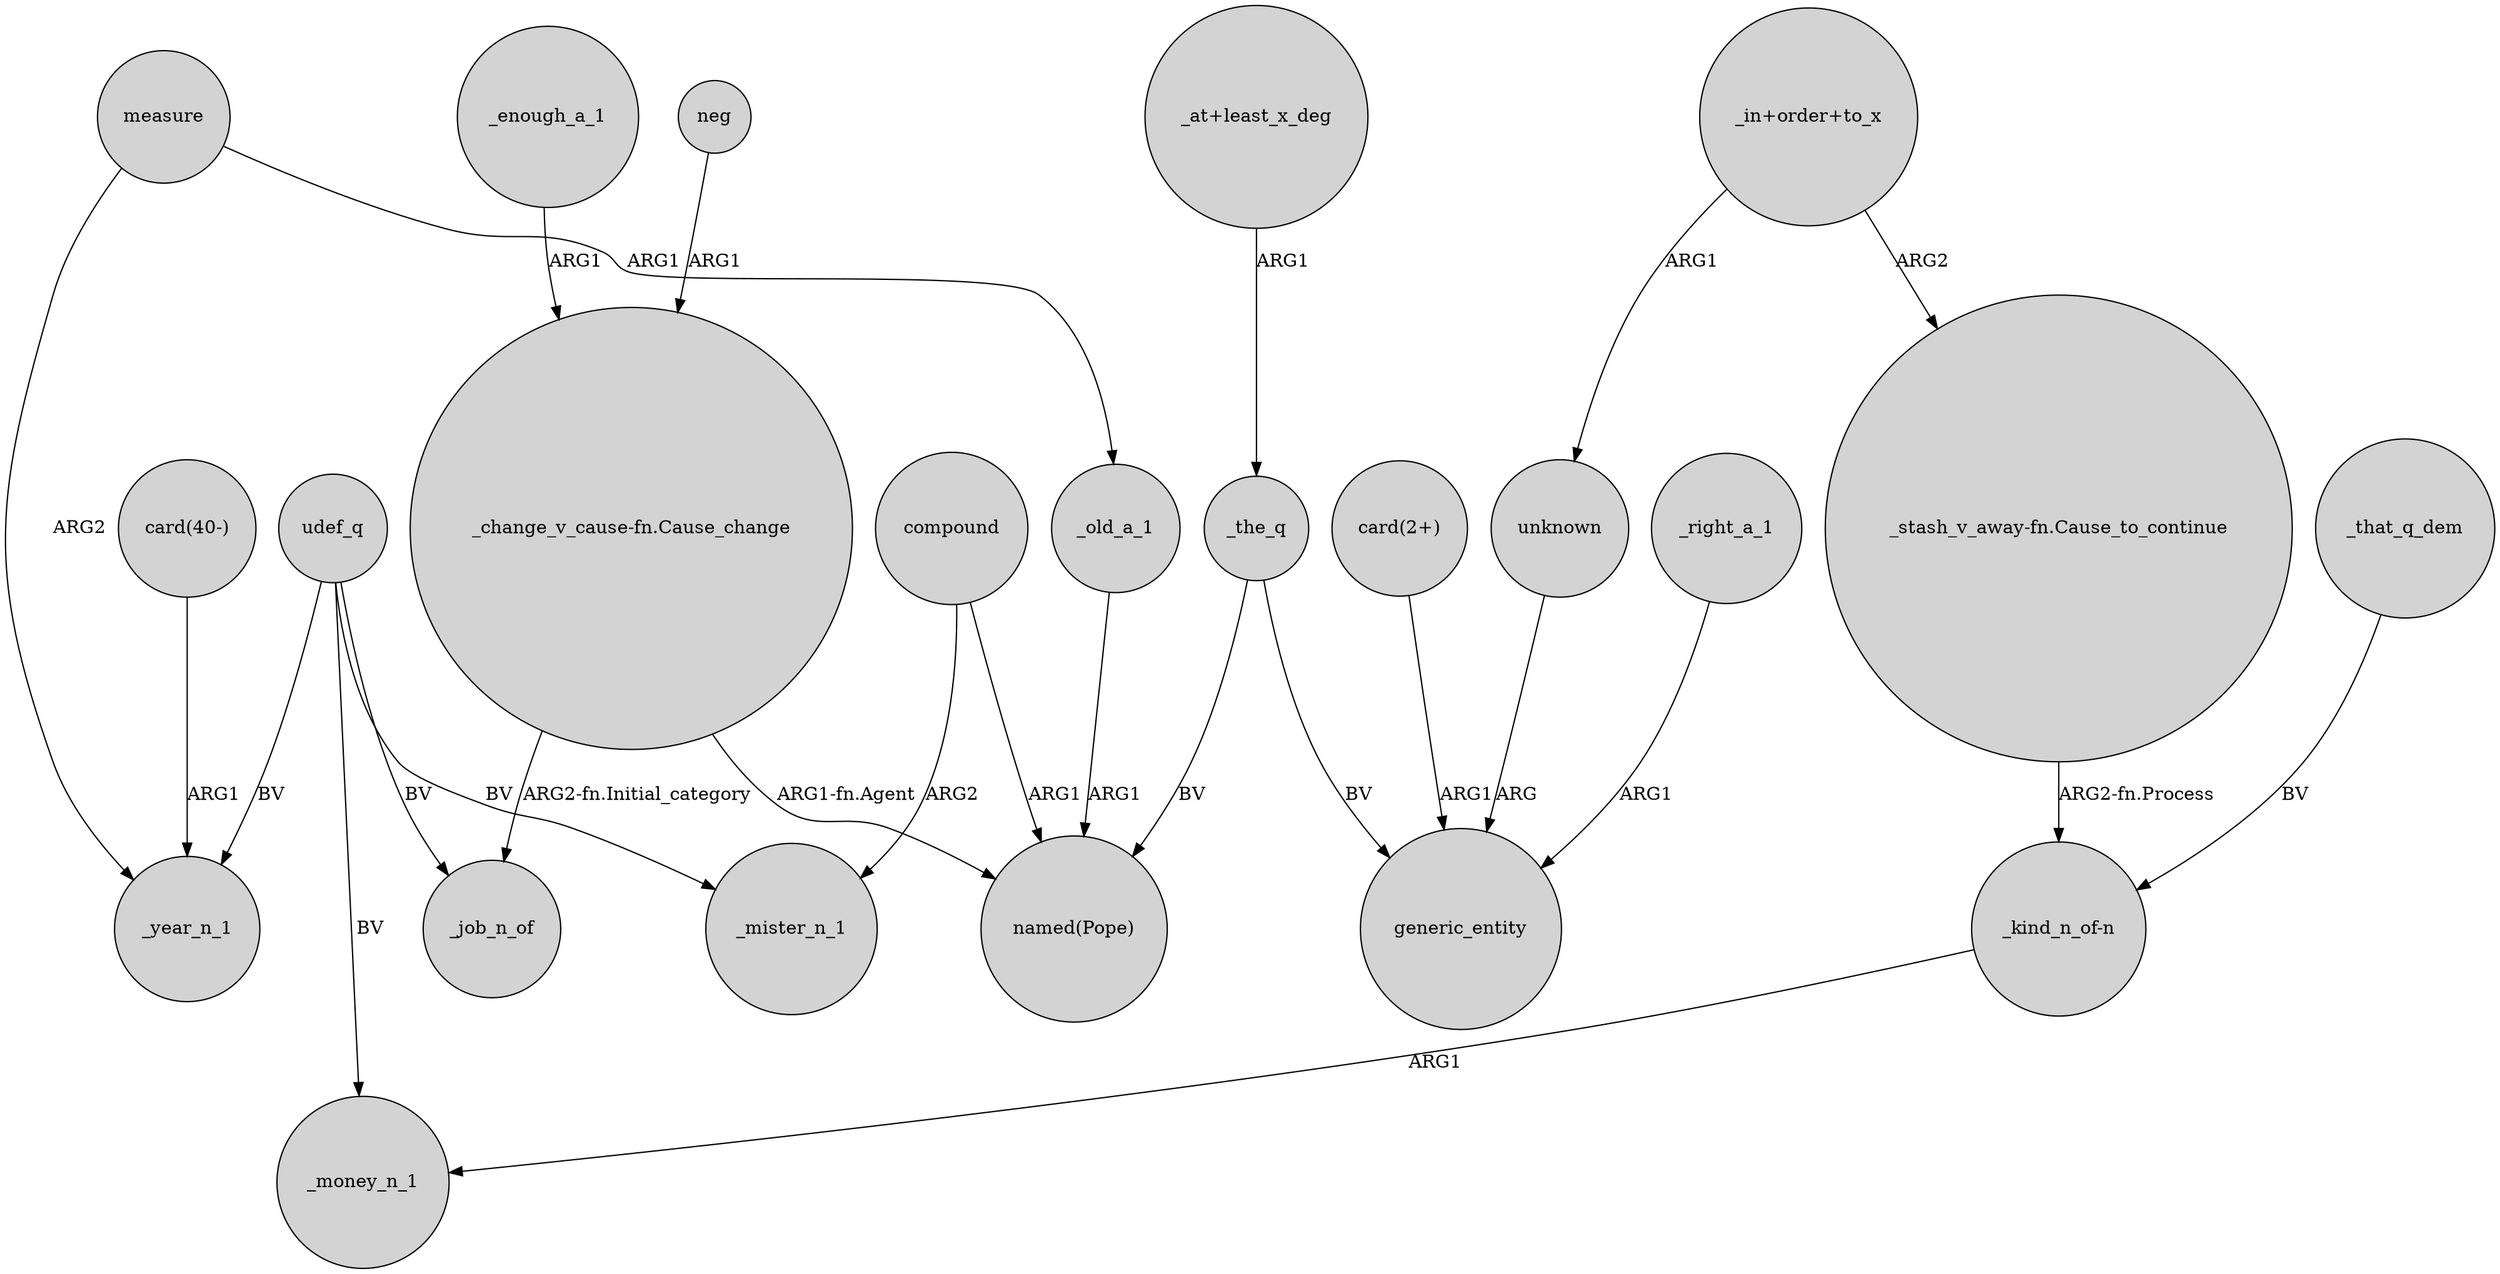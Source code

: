 digraph {
	node [shape=circle style=filled]
	udef_q -> _job_n_of [label=BV]
	compound -> _mister_n_1 [label=ARG2]
	"_change_v_cause-fn.Cause_change" -> "named(Pope)" [label="ARG1-fn.Agent"]
	_that_q_dem -> "_kind_n_of-n" [label=BV]
	neg -> "_change_v_cause-fn.Cause_change" [label=ARG1]
	"_at+least_x_deg" -> _the_q [label=ARG1]
	_right_a_1 -> generic_entity [label=ARG1]
	_enough_a_1 -> "_change_v_cause-fn.Cause_change" [label=ARG1]
	"_kind_n_of-n" -> _money_n_1 [label=ARG1]
	"card(40-)" -> _year_n_1 [label=ARG1]
	_the_q -> "named(Pope)" [label=BV]
	measure -> _old_a_1 [label=ARG1]
	udef_q -> _mister_n_1 [label=BV]
	"card(2+)" -> generic_entity [label=ARG1]
	unknown -> generic_entity [label=ARG]
	_old_a_1 -> "named(Pope)" [label=ARG1]
	"_change_v_cause-fn.Cause_change" -> _job_n_of [label="ARG2-fn.Initial_category"]
	"_in+order+to_x" -> "_stash_v_away-fn.Cause_to_continue" [label=ARG2]
	measure -> _year_n_1 [label=ARG2]
	"_stash_v_away-fn.Cause_to_continue" -> "_kind_n_of-n" [label="ARG2-fn.Process"]
	udef_q -> _money_n_1 [label=BV]
	compound -> "named(Pope)" [label=ARG1]
	_the_q -> generic_entity [label=BV]
	udef_q -> _year_n_1 [label=BV]
	"_in+order+to_x" -> unknown [label=ARG1]
}
